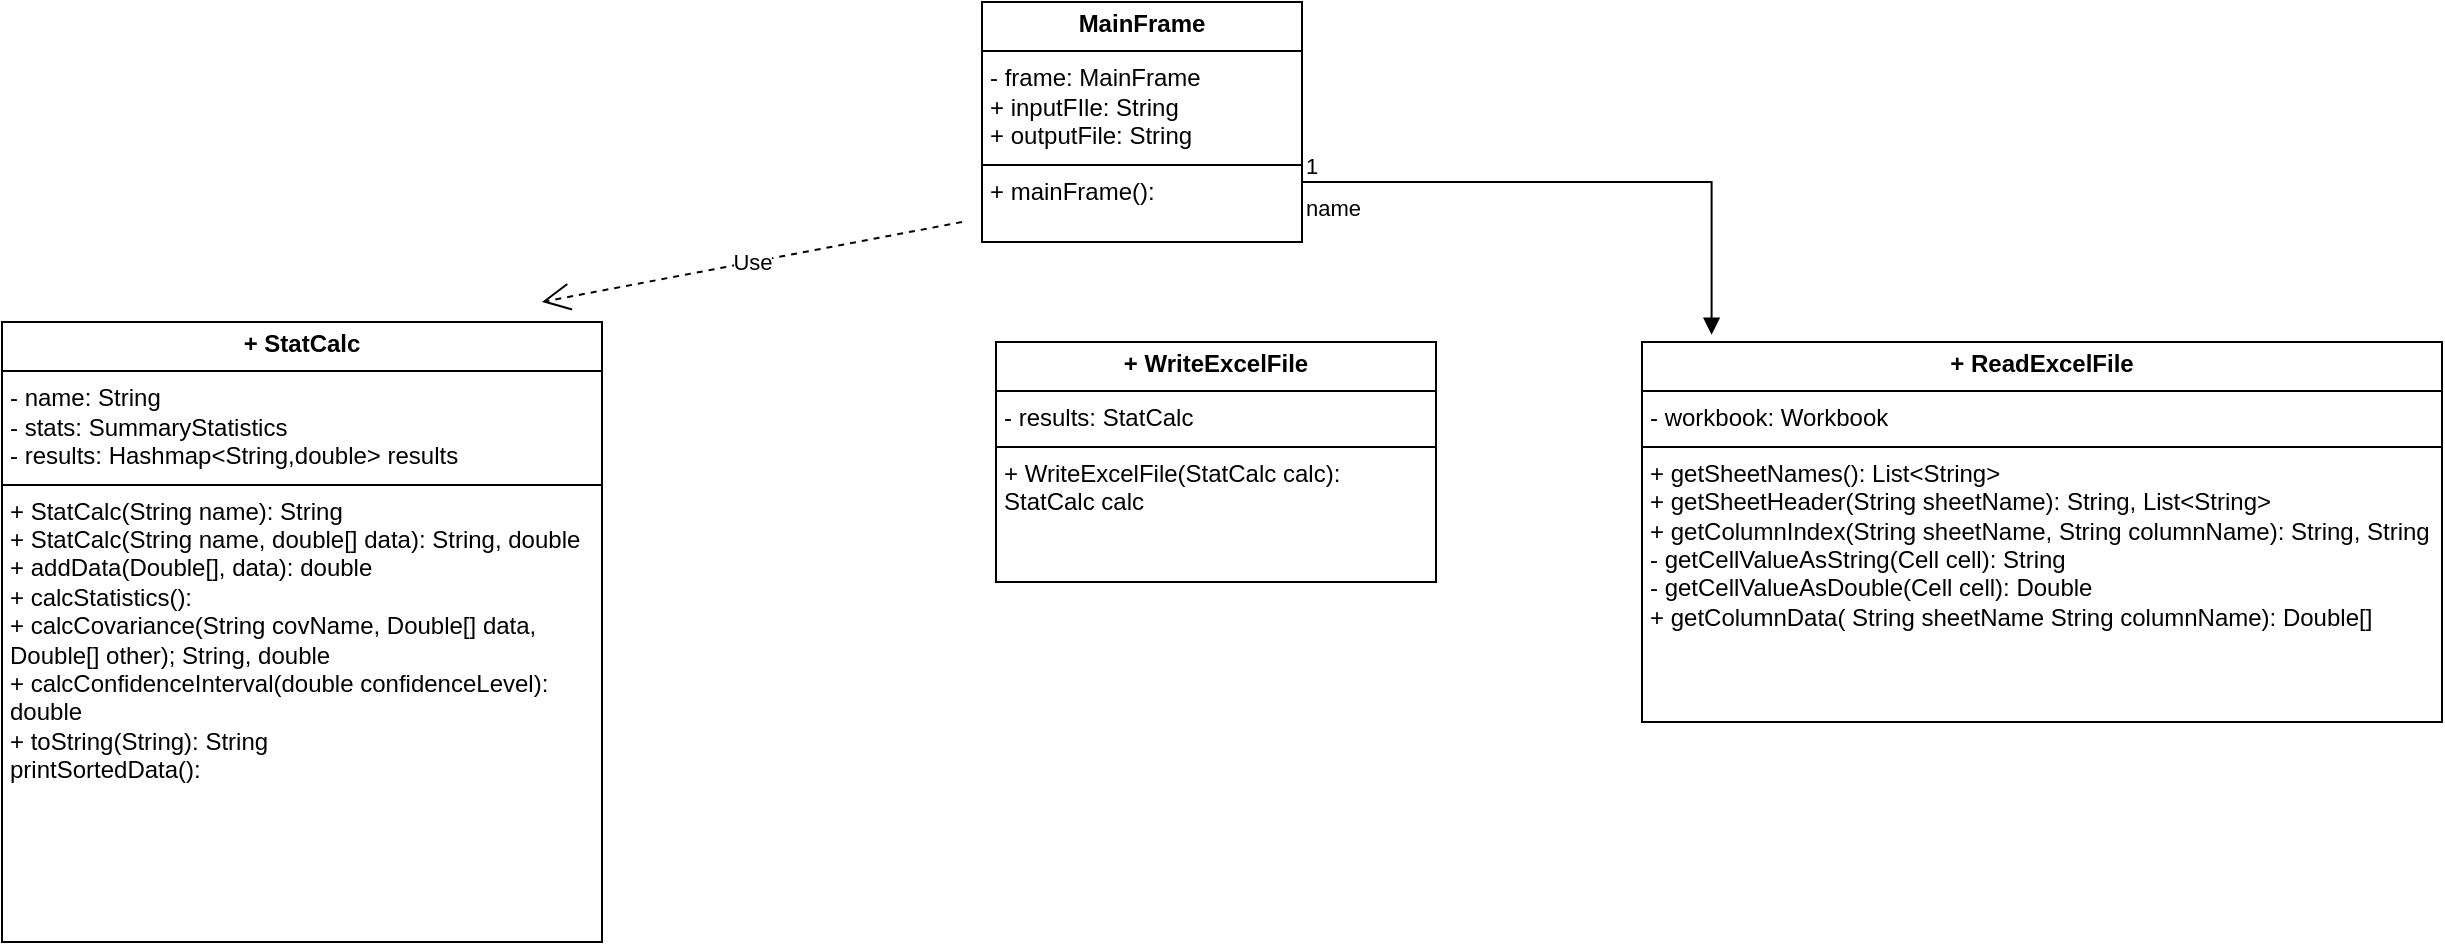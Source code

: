<mxfile version="26.0.4">
  <diagram name="Page-1" id="X7gi3lQTlXHbDdu108xq">
    <mxGraphModel dx="1519" dy="1168" grid="1" gridSize="10" guides="1" tooltips="1" connect="1" arrows="1" fold="1" page="1" pageScale="1" pageWidth="827" pageHeight="1169" math="0" shadow="0">
      <root>
        <mxCell id="0" />
        <mxCell id="1" parent="0" />
        <mxCell id="vH6YPLQoSaG-y_-DdfVX-8" value="&lt;p style=&quot;margin:0px;margin-top:4px;text-align:center;&quot;&gt;&lt;b&gt;+ ReadExcelFile&lt;/b&gt;&lt;/p&gt;&lt;hr size=&quot;1&quot; style=&quot;border-style:solid;&quot;&gt;&lt;p style=&quot;margin:0px;margin-left:4px;&quot;&gt;- workbook: Workbook&lt;/p&gt;&lt;hr size=&quot;1&quot; style=&quot;border-style:solid;&quot;&gt;&lt;p style=&quot;margin:0px;margin-left:4px;&quot;&gt;+ getSheetNames(): List&amp;lt;String&amp;gt;&lt;/p&gt;&lt;p style=&quot;margin:0px;margin-left:4px;&quot;&gt;+ getSheetHeader(String sheetName): String, List&amp;lt;String&amp;gt;&lt;/p&gt;&lt;p style=&quot;margin:0px;margin-left:4px;&quot;&gt;+ getColumnIndex(String&amp;nbsp;&lt;span style=&quot;background-color: transparent; color: light-dark(rgb(0, 0, 0), rgb(255, 255, 255));&quot;&gt;sheetName, String columnName&lt;/span&gt;&lt;span style=&quot;background-color: transparent; color: light-dark(rgb(0, 0, 0), rgb(255, 255, 255));&quot;&gt;): String, String&lt;/span&gt;&lt;/p&gt;&lt;p style=&quot;margin:0px;margin-left:4px;&quot;&gt;- getCellValueAsString(Cell cell): String&lt;/p&gt;&lt;p style=&quot;margin:0px;margin-left:4px;&quot;&gt;- getCellValueAsDouble(Cell cell): Double&lt;/p&gt;&lt;p style=&quot;margin:0px;margin-left:4px;&quot;&gt;+ getColumnData( String sheetName String columnName): Double[]&lt;/p&gt;&lt;p style=&quot;margin:0px;margin-left:4px;&quot;&gt;&lt;br&gt;&lt;/p&gt;" style="verticalAlign=top;align=left;overflow=fill;html=1;whiteSpace=wrap;" vertex="1" parent="1">
          <mxGeometry x="930" y="180" width="400" height="190" as="geometry" />
        </mxCell>
        <mxCell id="vH6YPLQoSaG-y_-DdfVX-9" value="&lt;p style=&quot;margin:0px;margin-top:4px;text-align:center;&quot;&gt;&lt;b&gt;+ StatCalc&lt;/b&gt;&lt;/p&gt;&lt;hr size=&quot;1&quot; style=&quot;border-style:solid;&quot;&gt;&lt;p style=&quot;margin:0px;margin-left:4px;&quot;&gt;- name: String&lt;/p&gt;&lt;p style=&quot;margin:0px;margin-left:4px;&quot;&gt;- stats: SummaryStatistics&lt;/p&gt;&lt;p style=&quot;margin:0px;margin-left:4px;&quot;&gt;- results: Hashmap&amp;lt;String,double&amp;gt; results&lt;/p&gt;&lt;hr size=&quot;1&quot; style=&quot;border-style:solid;&quot;&gt;&lt;p style=&quot;margin:0px;margin-left:4px;&quot;&gt;+ StatCalc(String name): String&lt;/p&gt;&lt;p style=&quot;margin:0px;margin-left:4px;&quot;&gt;+ StatCalc(String name, double[] data): String, double&lt;/p&gt;&lt;p style=&quot;margin:0px;margin-left:4px;&quot;&gt;+ addData(Double[], data): double&lt;/p&gt;&lt;p style=&quot;margin:0px;margin-left:4px;&quot;&gt;+ calcStatistics():&lt;/p&gt;&lt;p style=&quot;margin:0px;margin-left:4px;&quot;&gt;+ calcCovariance(String covName, Double[] data, Double[] other); String, double&lt;/p&gt;&lt;p style=&quot;margin:0px;margin-left:4px;&quot;&gt;+ calcConfidenceInterval(double confidenceLevel): double&lt;/p&gt;&lt;p style=&quot;margin:0px;margin-left:4px;&quot;&gt;+ toString(String): String&lt;/p&gt;&lt;p style=&quot;margin:0px;margin-left:4px;&quot;&gt;printSortedData():&lt;/p&gt;" style="verticalAlign=top;align=left;overflow=fill;html=1;whiteSpace=wrap;" vertex="1" parent="1">
          <mxGeometry x="110" y="170" width="300" height="310" as="geometry" />
        </mxCell>
        <mxCell id="vH6YPLQoSaG-y_-DdfVX-14" value="&lt;p style=&quot;margin:0px;margin-top:4px;text-align:center;&quot;&gt;&lt;b&gt;+ WriteExcelFile&lt;/b&gt;&lt;/p&gt;&lt;hr size=&quot;1&quot; style=&quot;border-style:solid;&quot;&gt;&lt;p style=&quot;margin:0px;margin-left:4px;&quot;&gt;- results: StatCalc&lt;/p&gt;&lt;hr size=&quot;1&quot; style=&quot;border-style:solid;&quot;&gt;&lt;p style=&quot;margin:0px;margin-left:4px;&quot;&gt;+ WriteExcelFile(StatCalc calc): StatCalc calc&lt;/p&gt;" style="verticalAlign=top;align=left;overflow=fill;html=1;whiteSpace=wrap;" vertex="1" parent="1">
          <mxGeometry x="607" y="180" width="220" height="120" as="geometry" />
        </mxCell>
        <mxCell id="vH6YPLQoSaG-y_-DdfVX-20" value="&lt;p style=&quot;margin:0px;margin-top:4px;text-align:center;&quot;&gt;&lt;b&gt;MainFrame&lt;/b&gt;&lt;/p&gt;&lt;hr size=&quot;1&quot; style=&quot;border-style:solid;&quot;&gt;&lt;p style=&quot;margin:0px;margin-left:4px;&quot;&gt;- frame: MainFrame&lt;/p&gt;&lt;p style=&quot;margin:0px;margin-left:4px;&quot;&gt;+ inputFIle: String&lt;/p&gt;&lt;p style=&quot;margin:0px;margin-left:4px;&quot;&gt;+ outputFile: String&lt;/p&gt;&lt;hr size=&quot;1&quot; style=&quot;border-style:solid;&quot;&gt;&lt;p style=&quot;margin:0px;margin-left:4px;&quot;&gt;+ mainFrame():&lt;/p&gt;" style="verticalAlign=top;align=left;overflow=fill;html=1;whiteSpace=wrap;" vertex="1" parent="1">
          <mxGeometry x="600" y="10" width="160" height="120" as="geometry" />
        </mxCell>
        <mxCell id="vH6YPLQoSaG-y_-DdfVX-21" value="Use" style="endArrow=open;endSize=12;dashed=1;html=1;rounded=0;" edge="1" parent="1">
          <mxGeometry width="160" relative="1" as="geometry">
            <mxPoint x="590" y="120" as="sourcePoint" />
            <mxPoint x="380" y="160" as="targetPoint" />
          </mxGeometry>
        </mxCell>
        <mxCell id="vH6YPLQoSaG-y_-DdfVX-22" value="name" style="endArrow=block;endFill=1;html=1;edgeStyle=orthogonalEdgeStyle;align=left;verticalAlign=top;rounded=0;exitX=1;exitY=0.75;exitDx=0;exitDy=0;entryX=0.087;entryY=-0.019;entryDx=0;entryDy=0;entryPerimeter=0;" edge="1" parent="1" source="vH6YPLQoSaG-y_-DdfVX-20" target="vH6YPLQoSaG-y_-DdfVX-8">
          <mxGeometry x="-1" relative="1" as="geometry">
            <mxPoint x="580" y="480" as="sourcePoint" />
            <mxPoint x="740" y="480" as="targetPoint" />
          </mxGeometry>
        </mxCell>
        <mxCell id="vH6YPLQoSaG-y_-DdfVX-23" value="1" style="edgeLabel;resizable=0;html=1;align=left;verticalAlign=bottom;" connectable="0" vertex="1" parent="vH6YPLQoSaG-y_-DdfVX-22">
          <mxGeometry x="-1" relative="1" as="geometry" />
        </mxCell>
      </root>
    </mxGraphModel>
  </diagram>
</mxfile>
